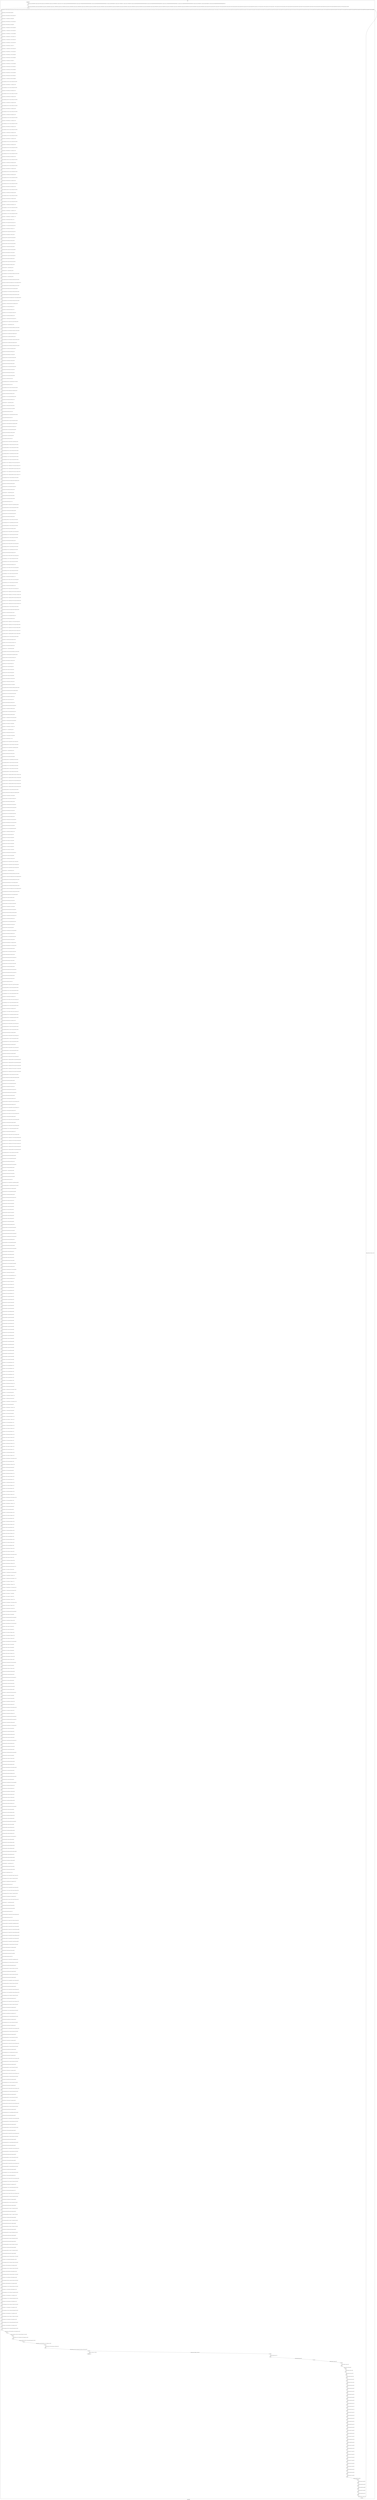 digraph G {
label="Btor2XCFA";
subgraph cluster_0 {
label="main";
main_init[];
l1[];
l3[];
l4[];
l5[];
l6[];
l7[];
l8[];
l9[];
l10[];
l11[];
l12[];
l13[];
l14[];
l15[];
l16[];
l17[];
l18[];
l19[];
l20[];
l21[];
l22[];
l23[];
l24[];
l25[];
l26[];
l27[];
l28[];
l29[];
l30[];
l31[];
l32[];
l33[];
l34[];
l35[];
l36[];
l37[];
l38[];
l39[];
l40[];
l41[];
l42[];
l43[];
l44[];
l45[];
l46[];
l47[];
l48[];
l49[];
l50[];
l51[];
l52[];
l53[];
l54[];
l55[];
l56[];
l57[];
l58[];
l59[];
l60[];
l61[];
l62[];
l63[];
l64[];
l65[];
l66[];
l67[];
l68[];
l69[];
l70[];
l71[];
l72[];
l73[];
l74[];
l75[];
l76[];
l77[];
l78[];
l79[];
l80[];
l81[];
l82[];
l83[];
l84[];
l85[];
l86[];
l87[];
l88[];
l89[];
l90[];
l91[];
l92[];
l93[];
l94[];
l95[];
l96[];
l97[];
l98[];
l99[];
l100[];
l101[];
l102[];
l103[];
l104[];
l105[];
l106[];
l107[];
l108[];
l109[];
l110[];
l111[];
l112[];
l113[];
l114[];
l115[];
l116[];
l117[];
l118[];
l119[];
l120[];
l121[];
l122[];
l123[];
l124[];
l125[];
l126[];
l127[];
l128[];
l129[];
l130[];
l131[];
l132[];
l133[];
l134[];
l135[];
l136[];
l137[];
l138[];
l139[];
l140[];
l141[];
l142[];
l143[];
l144[];
l145[];
l146[];
l147[];
l148[];
l149[];
l150[];
l151[];
l152[];
l153[];
l154[];
l155[];
l156[];
l157[];
l158[];
l159[];
l160[];
l161[];
l162[];
l163[];
l164[];
l165[];
l166[];
l167[];
l168[];
l169[];
l170[];
l171[];
l172[];
l173[];
l174[];
l175[];
l176[];
l177[];
l178[];
l179[];
l180[];
l181[];
l182[];
l183[];
l184[];
l185[];
l186[];
l187[];
l188[];
l189[];
l190[];
l191[];
l192[];
l193[];
l194[];
l195[];
l196[];
l197[];
l198[];
l199[];
l200[];
l201[];
l202[];
l203[];
l204[];
l205[];
l206[];
l207[];
l208[];
l209[];
l210[];
l211[];
l212[];
l213[];
l214[];
l215[];
l216[];
l217[];
l218[];
l219[];
l220[];
l221[];
l222[];
l223[];
l224[];
l225[];
l226[];
l227[];
l228[];
l229[];
l230[];
l231[];
l232[];
l233[];
l234[];
l235[];
l236[];
l237[];
l238[];
l239[];
l240[];
l241[];
l242[];
l243[];
l244[];
l245[];
l246[];
l247[];
l248[];
l249[];
l250[];
l251[];
l252[];
l253[];
l254[];
l255[];
l256[];
l257[];
l258[];
l259[];
l260[];
l261[];
l262[];
l263[];
l264[];
l265[];
l266[];
l267[];
l268[];
l269[];
l270[];
l271[];
l272[];
l273[];
l274[];
l275[];
l276[];
l277[];
l278[];
l279[];
l280[];
l281[];
l282[];
l283[];
l284[];
l285[];
l286[];
l287[];
l288[];
l289[];
l290[];
l291[];
l292[];
l293[];
l294[];
l295[];
l296[];
l297[];
l298[];
l299[];
l300[];
l301[];
l302[];
l303[];
l304[];
l305[];
l306[];
l307[];
l308[];
l309[];
l310[];
l311[];
l312[];
l313[];
l314[];
l315[];
l316[];
l317[];
l318[];
l319[];
l320[];
l321[];
l322[];
l323[];
l324[];
l325[];
l326[];
l327[];
l328[];
l329[];
l330[];
l331[];
l332[];
l333[];
l334[];
l335[];
l336[];
l337[];
l338[];
l339[];
l340[];
l341[];
l342[];
l343[];
l344[];
l345[];
l346[];
l347[];
l348[];
l349[];
l350[];
l351[];
l352[];
l353[];
l354[];
l355[];
l356[];
l357[];
l358[];
l359[];
l360[];
l361[];
l362[];
l363[];
l364[];
l365[];
l366[];
l367[];
l368[];
l369[];
l370[];
l371[];
l372[];
l373[];
l374[];
l375[];
l376[];
l377[];
l378[];
l379[];
l380[];
l381[];
l382[];
l383[];
l384[];
l385[];
l386[];
l387[];
l388[];
l389[];
l390[];
l391[];
l392[];
l393[];
l394[];
l395[];
l396[];
l397[];
l398[];
l399[];
l400[];
l401[];
l402[];
l403[];
l404[];
l405[];
l406[];
l407[];
l408[];
l409[];
l410[];
l411[];
l412[];
l413[];
l414[];
l415[];
l416[];
l417[];
l418[];
l419[];
l420[];
l421[];
l422[];
l423[];
l424[];
l425[];
l426[];
l427[];
l428[];
l429[];
l430[];
l431[];
l432[];
l433[];
l434[];
l435[];
l436[];
l437[];
l438[];
l439[];
l440[];
l441[];
l442[];
l443[];
l444[];
l445[];
l446[];
l447[];
l448[];
l449[];
l450[];
l451[];
l452[];
l453[];
l454[];
l455[];
l456[];
l457[];
l458[];
l459[];
l460[];
l461[];
l462[];
l463[];
l464[];
l465[];
l466[];
l467[];
l468[];
l469[];
l470[];
l471[];
l472[];
l473[];
l474[];
l475[];
l476[];
l477[];
l478[];
l479[];
l480[];
l481[];
l482[];
l483[];
l484[];
l485[];
l486[];
l487[];
l488[];
l489[];
l490[];
l491[];
l492[];
l493[];
l494[];
l495[];
l496[];
l497[];
l498[];
l499[];
l500[];
l501[];
l502[];
l503[];
l504[];
l505[];
l506[];
l507[];
l508[];
l509[];
l510[];
l511[];
l512[];
l513[];
l514[];
l515[];
l516[];
l517[];
l518[];
l519[];
l520[];
l521[];
l522[];
l523[];
l524[];
l525[];
l526[];
l527[];
l528[];
l529[];
l530[];
l531[];
l532[];
l533[];
l534[];
l535[];
l536[];
l537[];
l538[];
l539[];
l540[];
l541[];
l542[];
l543[];
l544[];
l545[];
l546[];
l547[];
l548[];
l549[];
l550[];
l551[];
l552[];
l553[];
l554[];
l555[];
l556[];
l557[];
l558[];
l559[];
l560[];
l561[];
l562[];
l563[];
l564[];
l565[];
l566[];
l567[];
l568[];
l569[];
l570[];
l571[];
l572[];
l573[];
l574[];
l575[];
l576[];
l577[];
l578[];
l579[];
l580[];
l581[];
l582[];
l583[];
l584[];
l585[];
l586[];
l587[];
l588[];
l589[];
l590[];
l591[];
l592[];
l593[];
l594[];
l595[];
l596[];
l597[];
l598[];
l599[];
l600[];
l601[];
l602[];
l603[];
l604[];
l605[];
l606[];
l607[];
l608[];
l609[];
l610[];
l611[];
l612[];
l613[];
l614[];
l615[];
l616[];
l617[];
l618[];
l619[];
l620[];
l621[];
l622[];
l623[];
l624[];
l625[];
l626[];
l627[];
l628[];
l629[];
l630[];
l631[];
l632[];
l633[];
l634[];
l635[];
l636[];
l637[];
l638[];
l639[];
l640[];
l641[];
l642[];
l643[];
l644[];
l645[];
l646[];
l647[];
l648[];
l649[];
l650[];
l651[];
l652[];
l653[];
l654[];
l655[];
l656[];
l657[];
l658[];
l659[];
l660[];
l661[];
l662[];
l663[];
l664[];
l665[];
l666[];
l667[];
l668[];
l669[];
l670[];
l671[];
l672[];
l673[];
l674[];
l675[];
l676[];
l677[];
l678[];
l679[];
l680[];
l681[];
l682[];
l683[];
l684[];
l685[];
l686[];
l687[];
l688[];
l689[];
l690[];
l691[];
l692[];
l693[];
l694[];
l695[];
l696[];
l697[];
l698[];
l699[];
l700[];
l701[];
l702[];
l703[];
l704[];
l705[];
l706[];
l707[];
l708[];
l709[];
l710[];
l711[];
l712[];
l713[];
l714[];
l715[];
l716[];
l717[];
l718[];
l719[];
l720[];
l721[];
l722[];
l723[];
l724[];
l725[];
l726[];
l727[];
l728[];
l729[];
l730[];
l731[];
l732[];
l733[];
l734[];
l735[];
l736[];
l737[];
l738[];
l739[];
l740[];
l741[];
l742[];
l743[];
l744[];
l745[];
l746[];
l747[];
l748[];
l749[];
l750[];
l751[];
l752[];
l753[];
l754[];
l755[];
l756[];
l757[];
l758[];
l759[];
l760[];
l761[];
l762[];
l763[];
l764[];
l765[];
l766[];
l767[];
l768[];
l769[];
l770[];
l771[];
l772[];
l773[];
l774[];
l775[];
l776[];
l777[];
l778[];
l779[];
l780[];
l781[];
l782[];
l783[];
l784[];
main_error[];
l785[];
l786[];
l787[];
l788[];
l789[];
l790[];
l791[];
l792[];
l793[];
l794[];
l795[];
l796[];
l797[];
l798[];
l799[];
l800[];
l801[];
l802[];
l803[];
l804[];
l805[];
l806[];
l807[];
l808[];
l809[];
l810[];
l811[];
l812[];
l813[];
l814[];
l815[];
l816[];
l817[];
l818[];
l819[];
l820[];
l821[];
l822[];
l823[];
l824[];
l825[];
l826[];
l827[];
l828[];
l829[];
l830[];
l831[];
l832[];
l833[];
main_init -> l1 [label="[(assign const_5 #b00000000),(assign const_52 #b0),(assign const_128 #b00000000),(assign const_135 #b00000001),(assign const_272 #b1),(assign const_298 #b000000000000000000000000),(assign const_337 #b00000000000000000000000000000001),(assign const_339 #b00000000000000000000000000000110),(assign const_368 #b00000010),(assign const_370 #b00000011),(assign const_372 #b00000100),(assign const_396 #b00000000000000000000000000000000),(assign const_405 #b00000000000000000000000000000010),(assign const_410 #b00000000000000000000000000000011),(assign const_415 #b00000000000000000000000000000100),(assign const_420 #b00000101),(assign const_632 #b00000110),(assign const_976 #b00000000000000000000000000000101)] "];
l3 -> l4 [label="[(havoc input_178),(havoc input_180),(havoc input_182),(havoc input_184),(havoc input_186),(havoc input_188),(havoc input_190),(havoc input_192),(havoc input_194),(havoc input_196),(havoc input_198),(havoc input_200),(havoc input_202),(havoc input_204),(havoc input_206),(havoc input_208),(havoc input_210),(havoc input_212),(havoc input_214),(havoc input_216),(havoc input_218),(havoc input_220),(havoc input_222),(havoc input_224),(havoc input_226),(havoc input_228),(havoc input_230),(havoc input_232),(havoc input_234),(havoc input_236),(havoc input_238),(havoc input_240),(havoc input_242),(havoc input_244),(havoc input_246),(havoc input_248),(havoc input_250),(havoc input_252),(havoc input_254),(havoc input_256),(havoc input_258),(havoc input_260),(havoc input_262),(havoc input_264),(havoc input_266),(havoc input_268),(havoc input_270),(havoc input_274),(havoc input_276),(havoc input_279),(havoc input_282),(havoc input_285),(havoc input_288),(havoc input_291),(havoc input_294),(havoc input_297),(havoc input_316),(havoc input_332),(havoc input_336),(havoc input_349),(havoc input_361),(havoc input_384),(havoc input_394),(havoc input_434),(havoc input_444),(havoc input_450),(havoc input_463),(havoc input_470),(havoc input_500),(havoc input_506),(havoc input_512),(havoc input_538),(havoc input_545),(havoc input_551),(havoc input_557),(havoc input_562),(havoc input_603),(havoc input_629),(havoc input_642),(havoc input_655),(havoc input_661),(havoc input_669)] "];
l4 -> l5 [label="[(assign binary_105 (bvand state_53 state_55))] "];
l5 -> l6 [label="[(assign binary_106 (bvand binary_105 (bvnot state_57)))] "];
l6 -> l7 [label="[(assign binary_107 (bvand binary_106 state_59))] "];
l7 -> l8 [label="[(assign binary_108 (bvand binary_107 (bvnot state_61)))] "];
l8 -> l9 [label="[(assign binary_109 (bvand binary_108 state_63))] "];
l9 -> l10 [label="[(assign binary_110 (bvand binary_109 (bvnot state_65)))] "];
l10 -> l11 [label="[(assign binary_111 (bvand binary_110 (bvnot state_67)))] "];
l11 -> l12 [label="[(assign binary_112 (bvand binary_111 (bvnot state_69)))] "];
l12 -> l13 [label="[(assign binary_113 (bvand binary_112 (bvnot state_71)))] "];
l13 -> l14 [label="[(assign binary_114 (bvand binary_113 (bvnot state_73)))] "];
l14 -> l15 [label="[(assign binary_115 (bvand binary_114 (bvnot state_75)))] "];
l15 -> l16 [label="[(assign binary_116 (bvand binary_115 state_77))] "];
l16 -> l17 [label="[(assign binary_117 (bvand binary_116 (bvnot state_79)))] "];
l17 -> l18 [label="[(assign binary_118 (bvand binary_117 (bvnot state_81)))] "];
l18 -> l19 [label="[(assign binary_119 (bvand binary_118 (bvnot state_83)))] "];
l19 -> l20 [label="[(assign binary_120 (bvand binary_119 (bvnot state_85)))] "];
l20 -> l21 [label="[(assign binary_121 (bvand binary_120 state_87))] "];
l21 -> l22 [label="[(assign binary_122 (bvand binary_121 (bvnot state_89)))] "];
l22 -> l23 [label="[(assign binary_123 (bvand binary_122 (bvnot state_91)))] "];
l23 -> l24 [label="[(assign binary_124 (bvand binary_123 (bvnot state_93)))] "];
l24 -> l25 [label="[(assign binary_125 (bvand binary_124 (bvnot state_95)))] "];
l25 -> l26 [label="[(assign binary_126 (bvand binary_125 (bvnot state_97)))] "];
l26 -> l27 [label="[(assign binary_127 (bvand binary_126 (bvnot state_99)))] "];
l27 -> l28 [label="[(assign comparison_129 (ite (= const_128 state_6) #b1 #b0))] "];
l28 -> l29 [label="[(assign binary_130 (bvand binary_127 comparison_129))] "];
l29 -> l30 [label="[(assign comparison_131 (ite (= const_128 state_8) #b1 #b0))] "];
l30 -> l31 [label="[(assign binary_132 (bvand binary_130 comparison_131))] "];
l31 -> l32 [label="[(assign comparison_133 (ite (= const_128 state_10) #b1 #b0))] "];
l32 -> l33 [label="[(assign binary_134 (bvand binary_132 comparison_133))] "];
l33 -> l34 [label="[(assign comparison_136 (ite (= const_135 state_12) #b1 #b0))] "];
l34 -> l35 [label="[(assign binary_137 (bvand binary_134 comparison_136))] "];
l35 -> l36 [label="[(assign comparison_138 (ite (= const_128 state_14) #b1 #b0))] "];
l36 -> l37 [label="[(assign binary_139 (bvand binary_137 comparison_138))] "];
l37 -> l38 [label="[(assign comparison_140 (ite (= const_128 state_16) #b1 #b0))] "];
l38 -> l39 [label="[(assign binary_141 (bvand binary_139 comparison_140))] "];
l39 -> l40 [label="[(assign comparison_142 (ite (= const_128 state_18) #b1 #b0))] "];
l40 -> l41 [label="[(assign binary_143 (bvand binary_141 comparison_142))] "];
l41 -> l42 [label="[(assign comparison_144 (ite (= const_128 state_20) #b1 #b0))] "];
l42 -> l43 [label="[(assign binary_145 (bvand binary_143 comparison_144))] "];
l43 -> l44 [label="[(assign comparison_146 (ite (= const_128 state_22) #b1 #b0))] "];
l44 -> l45 [label="[(assign binary_147 (bvand binary_145 comparison_146))] "];
l45 -> l46 [label="[(assign comparison_148 (ite (= const_128 state_24) #b1 #b0))] "];
l46 -> l47 [label="[(assign binary_149 (bvand binary_147 comparison_148))] "];
l47 -> l48 [label="[(assign comparison_150 (ite (= const_128 state_26) #b1 #b0))] "];
l48 -> l49 [label="[(assign binary_151 (bvand binary_149 comparison_150))] "];
l49 -> l50 [label="[(assign comparison_152 (ite (= const_128 state_28) #b1 #b0))] "];
l50 -> l51 [label="[(assign binary_153 (bvand binary_151 comparison_152))] "];
l51 -> l52 [label="[(assign comparison_154 (ite (= const_128 state_30) #b1 #b0))] "];
l52 -> l53 [label="[(assign binary_155 (bvand binary_153 comparison_154))] "];
l53 -> l54 [label="[(assign comparison_156 (ite (= const_128 state_32) #b1 #b0))] "];
l54 -> l55 [label="[(assign binary_157 (bvand binary_155 comparison_156))] "];
l55 -> l56 [label="[(assign comparison_158 (ite (= const_128 state_34) #b1 #b0))] "];
l56 -> l57 [label="[(assign binary_159 (bvand binary_157 comparison_158))] "];
l57 -> l58 [label="[(assign comparison_160 (ite (= const_128 state_36) #b1 #b0))] "];
l58 -> l59 [label="[(assign binary_161 (bvand binary_159 comparison_160))] "];
l59 -> l60 [label="[(assign comparison_162 (ite (= const_128 state_38) #b1 #b0))] "];
l60 -> l61 [label="[(assign binary_163 (bvand binary_161 comparison_162))] "];
l61 -> l62 [label="[(assign comparison_164 (ite (= const_128 state_40) #b1 #b0))] "];
l62 -> l63 [label="[(assign binary_165 (bvand binary_163 comparison_164))] "];
l63 -> l64 [label="[(assign comparison_166 (ite (= const_128 state_42) #b1 #b0))] "];
l64 -> l65 [label="[(assign binary_167 (bvand binary_165 comparison_166))] "];
l65 -> l66 [label="[(assign comparison_168 (ite (= const_128 state_44) #b1 #b0))] "];
l66 -> l67 [label="[(assign binary_169 (bvand binary_167 comparison_168))] "];
l67 -> l68 [label="[(assign comparison_170 (ite (= const_128 state_46) #b1 #b0))] "];
l68 -> l69 [label="[(assign binary_171 (bvand binary_169 comparison_170))] "];
l69 -> l70 [label="[(assign comparison_172 (ite (= const_128 state_48) #b1 #b0))] "];
l70 -> l71 [label="[(assign binary_173 (bvand binary_171 comparison_172))] "];
l71 -> l72 [label="[(assign comparison_174 (ite (= const_128 state_50) #b1 #b0))] "];
l72 -> l73 [label="[(assign binary_175 (bvand binary_173 comparison_174))] "];
l73 -> l74 [label="[(assign binary_176 (bvand state_103 binary_175))] "];
l74 -> l75 [label="[(assign binary_275 (bvor input_226 (bvnot input_274)))] "];
l75 -> l76 [label="[(assign binary_277 (bvor input_232 (bvnot input_276)))] "];
l76 -> l77 [label="[(assign binary_278 (bvand binary_275 binary_277))] "];
l77 -> l78 [label="[(assign binary_280 (bvor input_236 (bvnot input_279)))] "];
l78 -> l79 [label="[(assign binary_281 (bvand binary_278 binary_280))] "];
l79 -> l80 [label="[(assign binary_283 (bvor input_238 (bvnot input_282)))] "];
l80 -> l81 [label="[(assign binary_284 (bvand binary_281 binary_283))] "];
l81 -> l82 [label="[(assign binary_286 (bvor input_240 (bvnot input_285)))] "];
l82 -> l83 [label="[(assign binary_287 (bvand binary_284 binary_286))] "];
l83 -> l84 [label="[(assign binary_289 (bvor input_242 (bvnot input_288)))] "];
l84 -> l85 [label="[(assign binary_290 (bvand binary_287 binary_289))] "];
l85 -> l86 [label="[(assign binary_292 (bvor input_244 (bvnot input_291)))] "];
l86 -> l87 [label="[(assign binary_293 (bvand binary_290 binary_292))] "];
l87 -> l88 [label="[(assign binary_295 (bvor input_246 (bvnot input_294)))] "];
l88 -> l89 [label="[(assign binary_296 (bvand binary_293 binary_295))] "];
l89 -> l90 [label="[(assign binary_299 (++ const_298 input_184))] "];
l90 -> l91 [label="[(assign binary_300 (++ const_298 input_186))] "];
l91 -> l92 [label="[(assign comparison_301 (ite (bvule binary_299 binary_300) #b1 #b0))] "];
l92 -> l93 [label="[(assign binary_302 (++ const_298 input_188))] "];
l93 -> l94 [label="[(assign comparison_303 (ite (bvule binary_302 binary_300) #b1 #b0))] "];
l94 -> l95 [label="[(assign binary_304 (bvand (bvnot comparison_301) (bvnot comparison_303)))] "];
l95 -> l96 [label="[(assign comparison_305 (ite (bvule binary_299 binary_302) #b1 #b0))] "];
l96 -> l97 [label="[(assign binary_306 (bvand binary_304 (bvnot comparison_305)))] "];
l97 -> l98 [label="[(assign comparison_307 (ite (bvule binary_300 binary_299) #b1 #b0))] "];
l98 -> l99 [label="[(assign comparison_308 (ite (bvule binary_302 binary_299) #b1 #b0))] "];
l99 -> l100 [label="[(assign binary_309 (bvand (bvnot comparison_307) (bvnot comparison_308)))] "];
l100 -> l101 [label="[(assign comparison_310 (ite (bvule binary_300 binary_302) #b1 #b0))] "];
l101 -> l102 [label="[(assign binary_311 (bvand binary_309 (bvnot comparison_310)))] "];
l102 -> l103 [label="[(assign binary_312 (bvor binary_306 binary_311))] "];
l103 -> l104 [label="[(assign binary_313 (bvand input_252 binary_312))] "];
l104 -> l105 [label="[(assign binary_314 (bvor (bvnot input_297) binary_313))] "];
l105 -> l106 [label="[(assign binary_315 (bvand binary_296 binary_314))] "];
l106 -> l107 [label="[(assign binary_317 (bvand input_252 (bvnot input_297)))] "];
l107 -> l108 [label="[(assign ternary_318 (ite (= input_297 #b1) input_188 input_186))] "];
l108 -> l109 [label="[(assign binary_319 (++ const_298 ternary_318))] "];
l109 -> l110 [label="[(assign comparison_320 (ite (bvule binary_299 binary_319) #b1 #b0))] "];
l110 -> l111 [label="[(assign comparison_321 (ite (bvule binary_302 binary_319) #b1 #b0))] "];
l111 -> l112 [label="[(assign binary_322 (bvor comparison_320 comparison_321))] "];
l112 -> l113 [label="[(assign binary_323 (bvor comparison_305 binary_322))] "];
l113 -> l114 [label="[(assign comparison_324 (ite (bvule binary_319 binary_299) #b1 #b0))] "];
l114 -> l115 [label="[(assign binary_325 (bvor comparison_308 comparison_324))] "];
l115 -> l116 [label="[(assign comparison_326 (ite (bvule binary_319 binary_302) #b1 #b0))] "];
l116 -> l117 [label="[(assign binary_327 (bvor binary_325 comparison_326))] "];
l117 -> l118 [label="[(assign binary_328 (bvand binary_323 binary_327))] "];
l118 -> l119 [label="[(assign binary_329 (bvand binary_317 binary_328))] "];
l119 -> l120 [label="[(assign binary_330 (bvor (bvnot input_316) binary_329))] "];
l120 -> l121 [label="[(assign binary_331 (bvand binary_315 binary_330))] "];
l121 -> l122 [label="[(assign binary_333 (bvand input_254 binary_328))] "];
l122 -> l123 [label="[(assign binary_334 (bvor (bvnot input_332) binary_333))] "];
l123 -> l124 [label="[(assign binary_335 (bvand binary_331 binary_334))] "];
l124 -> l125 [label="[(assign binary_338 (bvadd const_337 binary_319))] "];
l125 -> l126 [label="[(assign binary_340 (bvsrem binary_338 const_339))] "];
l126 -> l127 [label="[(assign slice_341 (extract binary_340 8 32))] "];
l127 -> l128 [label="[(assign comparison_342 (ite (= const_298 slice_341) #b1 #b0))] "];
l128 -> l129 [label="[(assign slice_343 (extract binary_340 0 8))] "];
l129 -> l130 [label="[(assign comparison_344 (ite (= input_184 slice_343) #b1 #b0))] "];
l130 -> l131 [label="[(assign binary_345 (bvand comparison_342 comparison_344))] "];
l131 -> l132 [label="[(assign binary_346 (bvand input_256 binary_345))] "];
l132 -> l133 [label="[(assign binary_347 (bvor (bvnot input_336) binary_346))] "];
l133 -> l134 [label="[(assign binary_348 (bvand binary_335 binary_347))] "];
l134 -> l135 [label="[(assign binary_350 (++ const_298 input_196))] "];
l135 -> l136 [label="[(assign binary_351 (bvadd const_337 binary_350))] "];
l136 -> l137 [label="[(assign binary_352 (bvsrem binary_351 const_339))] "];
l137 -> l138 [label="[(assign slice_353 (extract binary_352 8 32))] "];
l138 -> l139 [label="[(assign comparison_354 (ite (= const_298 slice_353) #b1 #b0))] "];
l139 -> l140 [label="[(assign slice_355 (extract binary_352 0 8))] "];
l140 -> l141 [label="[(assign comparison_356 (ite (= input_192 slice_355) #b1 #b0))] "];
l141 -> l142 [label="[(assign binary_357 (bvand comparison_354 comparison_356))] "];
l142 -> l143 [label="[(assign binary_358 (bvand input_260 (bvnot binary_357)))] "];
l143 -> l144 [label="[(assign binary_359 (bvor (bvnot input_349) binary_358))] "];
l144 -> l145 [label="[(assign binary_360 (bvand binary_348 binary_359))] "];
l145 -> l146 [label="[(assign binary_362 (bvor input_264 input_349))] "];
l146 -> l147 [label="[(assign slice_363 (extract binary_352 0 8))] "];
l147 -> l148 [label="[(assign ternary_364 (ite (= input_349 #b1) slice_363 input_190))] "];
l148 -> l149 [label="[(assign comparison_365 (ite (= ternary_364 input_192) #b1 #b0))] "];
l149 -> l150 [label="[(assign comparison_366 (ite (= const_128 ternary_364) #b1 #b0))] "];
l150 -> l151 [label="[(assign comparison_367 (ite (= const_135 ternary_364) #b1 #b0))] "];
l151 -> l152 [label="[(assign comparison_369 (ite (= const_368 ternary_364) #b1 #b0))] "];
l152 -> l153 [label="[(assign comparison_371 (ite (= const_370 ternary_364) #b1 #b0))] "];
l153 -> l154 [label="[(assign comparison_373 (ite (= const_372 ternary_364) #b1 #b0))] "];
l154 -> l155 [label="[(assign ternary_374 (ite (= comparison_373 #b1) input_220 input_222))] "];
l155 -> l156 [label="[(assign ternary_375 (ite (= comparison_371 #b1) input_218 ternary_374))] "];
l156 -> l157 [label="[(assign ternary_376 (ite (= comparison_369 #b1) input_216 ternary_375))] "];
l157 -> l158 [label="[(assign ternary_377 (ite (= comparison_367 #b1) input_214 ternary_376))] "];
l158 -> l159 [label="[(assign ternary_378 (ite (= comparison_366 #b1) input_212 ternary_377))] "];
l159 -> l160 [label="[(assign comparison_379 (ite (= const_135 ternary_378) #b1 #b0))] "];
l160 -> l161 [label="[(assign binary_380 (bvand (bvnot comparison_365) comparison_379))] "];
l161 -> l162 [label="[(assign binary_381 (bvand binary_362 binary_380))] "];
l162 -> l163 [label="[(assign binary_382 (bvor (bvnot input_361) binary_381))] "];
l163 -> l164 [label="[(assign binary_383 (bvand binary_360 binary_382))] "];
l164 -> l165 [label="[(assign binary_385 (++ const_298 ternary_364))] "];
l165 -> l166 [label="[(assign binary_386 (bvadd const_337 binary_385))] "];
l166 -> l167 [label="[(assign binary_387 (bvsrem binary_386 const_339))] "];
l167 -> l168 [label="[(assign slice_388 (extract binary_387 0 8))] "];
l168 -> l169 [label="[(assign ternary_389 (ite (= input_361 #b1) slice_388 ternary_364))] "];
l169 -> l170 [label="[(assign comparison_390 (ite (= input_192 ternary_389) #b1 #b0))] "];
l170 -> l171 [label="[(assign binary_391 (bvand binary_362 comparison_390))] "];
l171 -> l172 [label="[(assign binary_392 (bvor (bvnot input_384) binary_391))] "];
l172 -> l173 [label="[(assign binary_393 (bvand binary_383 binary_392))] "];
l173 -> l174 [label="[(assign comparison_395 (ite (= const_135 input_194) #b1 #b0))] "];
l174 -> l175 [label="[(assign comparison_397 (ite (= const_396 binary_352) #b1 #b0))] "];
l175 -> l176 [label="[(assign comparison_398 (ite (= const_128 input_192) #b1 #b0))] "];
l176 -> l177 [label="[(assign binary_399 (bvand input_349 comparison_398))] "];
l177 -> l178 [label="[(assign ternary_400 (ite (= binary_399 #b1) const_135 input_200))] "];
l178 -> l179 [label="[(assign comparison_401 (ite (= const_337 binary_352) #b1 #b0))] "];
l179 -> l180 [label="[(assign comparison_402 (ite (= const_135 input_192) #b1 #b0))] "];
l180 -> l181 [label="[(assign binary_403 (bvand input_349 comparison_402))] "];
l181 -> l182 [label="[(assign ternary_404 (ite (= binary_403 #b1) const_135 input_202))] "];
l182 -> l183 [label="[(assign comparison_406 (ite (= const_405 binary_352) #b1 #b0))] "];
l183 -> l184 [label="[(assign comparison_407 (ite (= const_368 input_192) #b1 #b0))] "];
l184 -> l185 [label="[(assign binary_408 (bvand input_349 comparison_407))] "];
l185 -> l186 [label="[(assign ternary_409 (ite (= binary_408 #b1) const_135 input_204))] "];
l186 -> l187 [label="[(assign comparison_411 (ite (= const_410 binary_352) #b1 #b0))] "];
l187 -> l188 [label="[(assign comparison_412 (ite (= const_370 input_192) #b1 #b0))] "];
l188 -> l189 [label="[(assign binary_413 (bvand input_349 comparison_412))] "];
l189 -> l190 [label="[(assign ternary_414 (ite (= binary_413 #b1) const_135 input_206))] "];
l190 -> l191 [label="[(assign comparison_416 (ite (= const_415 binary_352) #b1 #b0))] "];
l191 -> l192 [label="[(assign comparison_417 (ite (= const_372 input_192) #b1 #b0))] "];
l192 -> l193 [label="[(assign binary_418 (bvand input_349 comparison_417))] "];
l193 -> l194 [label="[(assign ternary_419 (ite (= binary_418 #b1) const_135 input_208))] "];
l194 -> l195 [label="[(assign comparison_421 (ite (= const_420 input_192) #b1 #b0))] "];
l195 -> l196 [label="[(assign binary_422 (bvand input_349 comparison_421))] "];
l196 -> l197 [label="[(assign ternary_423 (ite (= binary_422 #b1) const_135 input_210))] "];
l197 -> l198 [label="[(assign ternary_424 (ite (= comparison_416 #b1) ternary_419 ternary_423))] "];
l198 -> l199 [label="[(assign ternary_425 (ite (= comparison_411 #b1) ternary_414 ternary_424))] "];
l199 -> l200 [label="[(assign ternary_426 (ite (= comparison_406 #b1) ternary_409 ternary_425))] "];
l200 -> l201 [label="[(assign ternary_427 (ite (= comparison_401 #b1) ternary_404 ternary_426))] "];
l201 -> l202 [label="[(assign ternary_428 (ite (= comparison_397 #b1) ternary_400 ternary_427))] "];
l202 -> l203 [label="[(assign comparison_429 (ite (= const_128 ternary_428) #b1 #b0))] "];
l203 -> l204 [label="[(assign binary_430 (bvand (bvnot comparison_395) comparison_429))] "];
l204 -> l205 [label="[(assign binary_431 (bvand input_262 binary_430))] "];
l205 -> l206 [label="[(assign binary_432 (bvor (bvnot input_394) binary_431))] "];
l206 -> l207 [label="[(assign binary_433 (bvand binary_393 binary_432))] "];
l207 -> l208 [label="[(assign ternary_435 (ite (= comparison_417 #b1) input_220 input_222))] "];
l208 -> l209 [label="[(assign ternary_436 (ite (= comparison_412 #b1) input_218 ternary_435))] "];
l209 -> l210 [label="[(assign ternary_437 (ite (= comparison_407 #b1) input_216 ternary_436))] "];
l210 -> l211 [label="[(assign ternary_438 (ite (= comparison_402 #b1) input_214 ternary_437))] "];
l211 -> l212 [label="[(assign ternary_439 (ite (= comparison_398 #b1) input_212 ternary_438))] "];
l212 -> l213 [label="[(assign comparison_440 (ite (= const_135 ternary_439) #b1 #b0))] "];
l213 -> l214 [label="[(assign binary_441 (bvand input_266 comparison_440))] "];
l214 -> l215 [label="[(assign binary_442 (bvor (bvnot input_434) binary_441))] "];
l215 -> l216 [label="[(assign binary_443 (bvand binary_433 binary_442))] "];
l216 -> l217 [label="[(assign binary_445 (++ const_298 ternary_389))] "];
l217 -> l218 [label="[(assign comparison_446 (ite (bvule const_339 binary_445) #b1 #b0))] "];
l218 -> l219 [label="[(assign binary_447 (bvand input_268 (bvnot comparison_446)))] "];
l219 -> l220 [label="[(assign binary_448 (bvor (bvnot input_444) binary_447))] "];
l220 -> l221 [label="[(assign binary_449 (bvand binary_443 binary_448))] "];
l221 -> l222 [label="[(assign binary_451 (bvor input_228 input_274))] "];
l222 -> l223 [label="[(assign binary_452 (bvor input_248 input_297))] "];
l223 -> l224 [label="[(assign binary_453 (bvor binary_452 input_316))] "];
l224 -> l225 [label="[(assign binary_454 (bvor binary_453 input_332))] "];
l225 -> l226 [label="[(assign binary_455 (bvor binary_454 input_336))] "];
l226 -> l227 [label="[(assign binary_456 (bvand binary_451 binary_455))] "];
l227 -> l228 [label="[(assign binary_457 (bvadd const_410 binary_319))] "];
l228 -> l229 [label="[(assign binary_458 (bvsrem binary_457 const_339))] "];
l229 -> l230 [label="[(assign comparison_459 (ite (bvule binary_458 binary_299) #b1 #b0))] "];
l230 -> l231 [label="[(assign binary_460 (bvand binary_456 (bvnot comparison_459)))] "];
l231 -> l232 [label="[(assign binary_461 (bvor (bvnot input_450) binary_460))] "];
l232 -> l233 [label="[(assign binary_462 (bvand binary_449 binary_461))] "];
l233 -> l234 [label="[(assign binary_464 (bvor input_230 input_276))] "];
l234 -> l235 [label="[(assign binary_465 (bvand binary_464 binary_357))] "];
l235 -> l236 [label="[(assign binary_466 (bvand input_260 (bvnot input_349)))] "];
l236 -> l237 [label="[(assign binary_467 (bvand binary_465 binary_466))] "];
l237 -> l238 [label="[(assign binary_468 (bvor (bvnot input_463) binary_467))] "];
l238 -> l239 [label="[(assign binary_469 (bvand binary_462 binary_468))] "];
l239 -> l240 [label="[(assign binary_471 (bvand binary_464 (bvnot input_463)))] "];
l240 -> l241 [label="[(assign binary_472 (bvand input_262 (bvnot input_394)))] "];
l241 -> l242 [label="[(assign binary_473 (bvor binary_472 input_463))] "];
l242 -> l243 [label="[(assign binary_474 (bvand binary_471 binary_473))] "];
l243 -> l244 [label="[(assign binary_475 (++ const_298 input_194))] "];
l244 -> l245 [label="[(assign binary_476 (bvadd const_337 binary_475))] "];
l245 -> l246 [label="[(assign binary_477 (bvsrem binary_476 const_339))] "];
l246 -> l247 [label="[(assign slice_478 (extract binary_477 0 8))] "];
l247 -> l248 [label="[(assign ternary_479 (ite (= input_463 #b1) slice_478 input_194))] "];
l248 -> l249 [label="[(assign comparison_480 (ite (= const_135 ternary_479) #b1 #b0))] "];
l249 -> l250 [label="[(assign ternary_481 (ite (= input_463 #b1) slice_363 input_196))] "];
l250 -> l251 [label="[(assign binary_482 (++ const_298 ternary_481))] "];
l251 -> l252 [label="[(assign binary_483 (bvadd const_337 binary_482))] "];
l252 -> l253 [label="[(assign binary_484 (bvsrem binary_483 const_339))] "];
l253 -> l254 [label="[(assign comparison_485 (ite (= const_396 binary_484) #b1 #b0))] "];
l254 -> l255 [label="[(assign comparison_486 (ite (= const_337 binary_484) #b1 #b0))] "];
l255 -> l256 [label="[(assign comparison_487 (ite (= const_405 binary_484) #b1 #b0))] "];
l256 -> l257 [label="[(assign comparison_488 (ite (= const_410 binary_484) #b1 #b0))] "];
l257 -> l258 [label="[(assign comparison_489 (ite (= const_415 binary_484) #b1 #b0))] "];
l258 -> l259 [label="[(assign ternary_490 (ite (= comparison_489 #b1) ternary_419 ternary_423))] "];
l259 -> l260 [label="[(assign ternary_491 (ite (= comparison_488 #b1) ternary_414 ternary_490))] "];
l260 -> l261 [label="[(assign ternary_492 (ite (= comparison_487 #b1) ternary_409 ternary_491))] "];
l261 -> l262 [label="[(assign ternary_493 (ite (= comparison_486 #b1) ternary_404 ternary_492))] "];
l262 -> l263 [label="[(assign ternary_494 (ite (= comparison_485 #b1) ternary_400 ternary_493))] "];
l263 -> l264 [label="[(assign comparison_495 (ite (= const_135 ternary_494) #b1 #b0))] "];
l264 -> l265 [label="[(assign binary_496 (bvand (bvnot comparison_480) comparison_495))] "];
l265 -> l266 [label="[(assign binary_497 (bvand binary_474 binary_496))] "];
l266 -> l267 [label="[(assign binary_498 (bvor (bvnot input_470) binary_497))] "];
l267 -> l268 [label="[(assign binary_499 (bvand binary_469 binary_498))] "];
l268 -> l269 [label="[(assign binary_501 (bvand input_238 (bvnot input_282)))] "];
l269 -> l270 [label="[(assign binary_502 (bvand binary_455 (bvnot input_450)))] "];
l270 -> l271 [label="[(assign binary_503 (bvand binary_501 binary_502))] "];
l271 -> l272 [label="[(assign binary_504 (bvor (bvnot input_500) binary_503))] "];
l272 -> l273 [label="[(assign binary_505 (bvand binary_499 binary_504))] "];
l273 -> l274 [label="[(assign binary_507 (bvand input_240 (bvnot input_285)))] "];
l274 -> l275 [label="[(assign binary_508 (bvand binary_502 (bvnot input_500)))] "];
l275 -> l276 [label="[(assign binary_509 (bvand binary_507 binary_508))] "];
l276 -> l277 [label="[(assign binary_510 (bvor (bvnot input_506) binary_509))] "];
l277 -> l278 [label="[(assign binary_511 (bvand binary_505 binary_510))] "];
l278 -> l279 [label="[(assign binary_513 (bvor input_234 input_279))] "];
l279 -> l280 [label="[(assign binary_514 (bvor binary_513 input_282))] "];
l280 -> l281 [label="[(assign binary_515 (bvor binary_514 input_285))] "];
l281 -> l282 [label="[(assign binary_516 (bvor binary_515 input_288))] "];
l282 -> l283 [label="[(assign binary_517 (bvor binary_516 input_291))] "];
l283 -> l284 [label="[(assign binary_518 (bvor binary_517 input_294))] "];
l284 -> l285 [label="[(assign binary_519 (bvand input_254 (bvnot input_332)))] "];
l285 -> l286 [label="[(assign binary_520 (bvor binary_519 input_506))] "];
l286 -> l287 [label="[(assign binary_521 (bvand binary_518 binary_520))] "];
l287 -> l288 [label="[(assign ternary_522 (ite (= input_450 #b1) input_178 input_188))] "];
l288 -> l289 [label="[(assign ternary_523 (ite (= input_500 #b1) input_182 ternary_522))] "];
l289 -> l290 [label="[(assign ternary_524 (ite (= input_506 #b1) input_182 ternary_523))] "];
l290 -> l291 [label="[(assign binary_525 (++ const_298 ternary_524))] "];
l291 -> l292 [label="[(assign comparison_526 (ite (bvule binary_525 binary_319) #b1 #b0))] "];
l292 -> l293 [label="[(assign binary_527 (bvand (bvnot comparison_320) (bvnot comparison_526)))] "];
l293 -> l294 [label="[(assign comparison_528 (ite (bvule binary_299 binary_525) #b1 #b0))] "];
l294 -> l295 [label="[(assign binary_529 (bvand binary_527 (bvnot comparison_528)))] "];
l295 -> l296 [label="[(assign comparison_530 (ite (bvule binary_525 binary_299) #b1 #b0))] "];
l296 -> l297 [label="[(assign binary_531 (bvand (bvnot comparison_324) (bvnot comparison_530)))] "];
l297 -> l298 [label="[(assign comparison_532 (ite (bvule binary_319 binary_525) #b1 #b0))] "];
l298 -> l299 [label="[(assign binary_533 (bvand binary_531 (bvnot comparison_532)))] "];
l299 -> l300 [label="[(assign binary_534 (bvor binary_529 binary_533))] "];
l300 -> l301 [label="[(assign binary_535 (bvand binary_521 binary_534))] "];
l301 -> l302 [label="[(assign binary_536 (bvor (bvnot input_512) binary_535))] "];
l302 -> l303 [label="[(assign binary_537 (bvand binary_511 binary_536))] "];
l303 -> l304 [label="[(assign binary_539 (bvand input_256 (bvnot input_336)))] "];
l304 -> l305 [label="[(assign binary_540 (bvand (bvnot binary_345) binary_539))] "];
l305 -> l306 [label="[(assign binary_541 (bvand binary_518 (bvnot input_512)))] "];
l306 -> l307 [label="[(assign binary_542 (bvand binary_540 binary_541))] "];
l307 -> l308 [label="[(assign binary_543 (bvor (bvnot input_538) binary_542))] "];
l308 -> l309 [label="[(assign binary_544 (bvand binary_537 binary_543))] "];
l309 -> l310 [label="[(assign binary_546 (bvor input_250 input_450))] "];
l310 -> l311 [label="[(assign binary_547 (bvand binary_541 (bvnot input_538)))] "];
l311 -> l312 [label="[(assign binary_548 (bvand binary_546 binary_547))] "];
l312 -> l313 [label="[(assign binary_549 (bvor (bvnot input_545) binary_548))] "];
l313 -> l314 [label="[(assign binary_550 (bvand binary_544 binary_549))] "];
l314 -> l315 [label="[(assign binary_552 (bvand binary_473 comparison_480))] "];
l315 -> l316 [label="[(assign binary_553 (bvand binary_547 (bvnot input_545)))] "];
l316 -> l317 [label="[(assign binary_554 (bvand binary_552 binary_553))] "];
l317 -> l318 [label="[(assign binary_555 (bvor (bvnot input_551) binary_554))] "];
l318 -> l319 [label="[(assign binary_556 (bvand binary_550 binary_555))] "];
l319 -> l320 [label="[(assign binary_558 (bvand binary_553 (bvnot input_551)))] "];
l320 -> l321 [label="[(assign binary_559 (bvand input_270 binary_558))] "];
l321 -> l322 [label="[(assign binary_560 (bvor (bvnot input_557) binary_559))] "];
l322 -> l323 [label="[(assign binary_561 (bvand binary_556 binary_560))] "];
l323 -> l324 [label="[(assign binary_563 (bvand binary_362 (bvnot input_384)))] "];
l324 -> l325 [label="[(assign binary_564 (bvand binary_558 (bvnot input_557)))] "];
l325 -> l326 [label="[(assign binary_565 (bvand binary_563 binary_564))] "];
l326 -> l327 [label="[(assign binary_566 (bvadd const_337 binary_445))] "];
l327 -> l328 [label="[(assign slice_567 (extract binary_566 0 8))] "];
l328 -> l329 [label="[(assign ternary_568 (ite (= input_444 #b1) slice_567 ternary_389))] "];
l329 -> l330 [label="[(assign comparison_569 (ite (= input_192 ternary_568) #b1 #b0))] "];
l330 -> l331 [label="[(assign comparison_570 (ite (= const_128 ternary_568) #b1 #b0))] "];
l331 -> l332 [label="[(assign comparison_571 (ite (= const_128 ternary_389) #b1 #b0))] "];
l332 -> l333 [label="[(assign binary_572 (bvand input_444 comparison_571))] "];
l333 -> l334 [label="[(assign ternary_573 (ite (= binary_572 #b1) const_128 input_212))] "];
l334 -> l335 [label="[(assign comparison_574 (ite (= const_135 ternary_568) #b1 #b0))] "];
l335 -> l336 [label="[(assign comparison_575 (ite (= const_135 ternary_389) #b1 #b0))] "];
l336 -> l337 [label="[(assign binary_576 (bvand input_444 comparison_575))] "];
l337 -> l338 [label="[(assign ternary_577 (ite (= binary_576 #b1) const_128 input_214))] "];
l338 -> l339 [label="[(assign comparison_578 (ite (= const_368 ternary_568) #b1 #b0))] "];
l339 -> l340 [label="[(assign comparison_579 (ite (= const_368 ternary_389) #b1 #b0))] "];
l340 -> l341 [label="[(assign binary_580 (bvand input_444 comparison_579))] "];
l341 -> l342 [label="[(assign ternary_581 (ite (= binary_580 #b1) const_128 input_216))] "];
l342 -> l343 [label="[(assign comparison_582 (ite (= const_370 ternary_568) #b1 #b0))] "];
l343 -> l344 [label="[(assign comparison_583 (ite (= const_370 ternary_389) #b1 #b0))] "];
l344 -> l345 [label="[(assign binary_584 (bvand input_444 comparison_583))] "];
l345 -> l346 [label="[(assign ternary_585 (ite (= binary_584 #b1) const_128 input_218))] "];
l346 -> l347 [label="[(assign comparison_586 (ite (= const_372 ternary_568) #b1 #b0))] "];
l347 -> l348 [label="[(assign comparison_587 (ite (= const_372 ternary_389) #b1 #b0))] "];
l348 -> l349 [label="[(assign binary_588 (bvand input_444 comparison_587))] "];
l349 -> l350 [label="[(assign ternary_589 (ite (= binary_588 #b1) const_128 input_220))] "];
l350 -> l351 [label="[(assign comparison_590 (ite (= const_420 ternary_389) #b1 #b0))] "];
l351 -> l352 [label="[(assign binary_591 (bvand input_444 comparison_590))] "];
l352 -> l353 [label="[(assign ternary_592 (ite (= binary_591 #b1) const_128 input_222))] "];
l353 -> l354 [label="[(assign ternary_593 (ite (= comparison_586 #b1) ternary_589 ternary_592))] "];
l354 -> l355 [label="[(assign ternary_594 (ite (= comparison_582 #b1) ternary_585 ternary_593))] "];
l355 -> l356 [label="[(assign ternary_595 (ite (= comparison_578 #b1) ternary_581 ternary_594))] "];
l356 -> l357 [label="[(assign ternary_596 (ite (= comparison_574 #b1) ternary_577 ternary_595))] "];
l357 -> l358 [label="[(assign ternary_597 (ite (= comparison_570 #b1) ternary_573 ternary_596))] "];
l358 -> l359 [label="[(assign comparison_598 (ite (= const_128 ternary_597) #b1 #b0))] "];
l359 -> l360 [label="[(assign binary_599 (bvand (bvnot comparison_569) comparison_598))] "];
l360 -> l361 [label="[(assign binary_600 (bvand binary_565 binary_599))] "];
l361 -> l362 [label="[(assign binary_601 (bvor (bvnot input_562) binary_600))] "];
l362 -> l363 [label="[(assign binary_602 (bvand binary_561 binary_601))] "];
l363 -> l364 [label="[(assign binary_604 (bvand input_266 (bvnot input_434)))] "];
l364 -> l365 [label="[(assign binary_605 (bvand binary_564 (bvnot input_562)))] "];
l365 -> l366 [label="[(assign binary_606 (bvand binary_604 binary_605))] "];
l366 -> l367 [label="[(assign binary_607 (bvand input_562 comparison_570))] "];
l367 -> l368 [label="[(assign ternary_608 (ite (= binary_607 #b1) const_135 ternary_573))] "];
l368 -> l369 [label="[(assign binary_609 (bvand input_562 comparison_574))] "];
l369 -> l370 [label="[(assign ternary_610 (ite (= binary_609 #b1) const_135 ternary_577))] "];
l370 -> l371 [label="[(assign binary_611 (bvand input_562 comparison_578))] "];
l371 -> l372 [label="[(assign ternary_612 (ite (= binary_611 #b1) const_135 ternary_581))] "];
l372 -> l373 [label="[(assign binary_613 (bvand input_562 comparison_582))] "];
l373 -> l374 [label="[(assign ternary_614 (ite (= binary_613 #b1) const_135 ternary_585))] "];
l374 -> l375 [label="[(assign binary_615 (bvand input_562 comparison_586))] "];
l375 -> l376 [label="[(assign ternary_616 (ite (= binary_615 #b1) const_135 ternary_589))] "];
l376 -> l377 [label="[(assign comparison_617 (ite (= const_420 ternary_568) #b1 #b0))] "];
l377 -> l378 [label="[(assign binary_618 (bvand input_562 comparison_617))] "];
l378 -> l379 [label="[(assign ternary_619 (ite (= binary_618 #b1) const_135 ternary_592))] "];
l379 -> l380 [label="[(assign ternary_620 (ite (= comparison_417 #b1) ternary_616 ternary_619))] "];
l380 -> l381 [label="[(assign ternary_621 (ite (= comparison_412 #b1) ternary_614 ternary_620))] "];
l381 -> l382 [label="[(assign ternary_622 (ite (= comparison_407 #b1) ternary_612 ternary_621))] "];
l382 -> l383 [label="[(assign ternary_623 (ite (= comparison_402 #b1) ternary_610 ternary_622))] "];
l383 -> l384 [label="[(assign ternary_624 (ite (= comparison_398 #b1) ternary_608 ternary_623))] "];
l384 -> l385 [label="[(assign comparison_625 (ite (= const_128 ternary_624) #b1 #b0))] "];
l385 -> l386 [label="[(assign binary_626 (bvand binary_606 comparison_625))] "];
l386 -> l387 [label="[(assign binary_627 (bvor (bvnot input_603) binary_626))] "];
l387 -> l388 [label="[(assign binary_628 (bvand binary_602 binary_627))] "];
l388 -> l389 [label="[(assign binary_630 (bvand binary_605 (bvnot input_603)))] "];
l389 -> l390 [label="[(assign binary_631 (bvand input_268 binary_630))] "];
l390 -> l391 [label="[(assign binary_633 (++ const_298 ternary_568))] "];
l391 -> l392 [label="[(assign binary_634 (bvadd const_337 binary_633))] "];
l392 -> l393 [label="[(assign binary_635 (bvsrem binary_634 const_339))] "];
l393 -> l394 [label="[(assign slice_636 (extract binary_635 0 8))] "];
l394 -> l395 [label="[(assign ternary_637 (ite (= input_562 #b1) slice_636 ternary_568))] "];
l395 -> l396 [label="[(assign comparison_638 (ite (= const_632 ternary_637) #b1 #b0))] "];
l396 -> l397 [label="[(assign binary_639 (bvand binary_631 comparison_638))] "];
l397 -> l398 [label="[(assign binary_640 (bvor (bvnot input_629) binary_639))] "];
l398 -> l399 [label="[(assign binary_641 (bvand binary_628 binary_640))] "];
l399 -> l400 [label="[(assign binary_643 (bvand input_236 (bvnot input_279)))] "];
l400 -> l401 [label="[(assign binary_644 (bvor binary_643 input_512))] "];
l401 -> l402 [label="[(assign binary_645 (bvor binary_644 input_538))] "];
l402 -> l403 [label="[(assign binary_646 (bvor binary_645 input_545))] "];
l403 -> l404 [label="[(assign binary_647 (bvor input_258 input_384))] "];
l404 -> l405 [label="[(assign binary_648 (bvor binary_647 input_394))] "];
l405 -> l406 [label="[(assign binary_649 (bvor binary_648 input_434))] "];
l406 -> l407 [label="[(assign binary_650 (bvor binary_649 input_557))] "];
l407 -> l408 [label="[(assign binary_651 (bvor binary_650 input_603))] "];
l408 -> l409 [label="[(assign binary_652 (bvand binary_646 binary_651))] "];
l409 -> l410 [label="[(assign binary_653 (bvor (bvnot input_642) binary_652))] "];
l410 -> l411 [label="[(assign binary_654 (bvand binary_641 binary_653))] "];
l411 -> l412 [label="[(assign binary_656 (bvand binary_646 (bvnot input_642)))] "];
l412 -> l413 [label="[(assign binary_657 (bvand binary_651 (bvnot input_642)))] "];
l413 -> l414 [label="[(assign binary_658 (bvand binary_656 binary_657))] "];
l414 -> l415 [label="[(assign binary_659 (bvor (bvnot input_655) binary_658))] "];
l415 -> l416 [label="[(assign binary_660 (bvand binary_654 binary_659))] "];
l416 -> l417 [label="[(assign binary_662 (bvand binary_508 (bvnot input_506)))] "];
l417 -> l418 [label="[(assign binary_663 (bvor binary_662 input_512))] "];
l418 -> l419 [label="[(assign binary_664 (bvor binary_663 input_538))] "];
l419 -> l420 [label="[(assign binary_665 (bvor binary_664 input_545))] "];
l420 -> l421 [label="[(assign binary_666 (bvand input_224 binary_665))] "];
l421 -> l422 [label="[(assign binary_667 (bvor (bvnot input_661) binary_666))] "];
l422 -> l423 [label="[(assign binary_668 (bvand binary_660 binary_667))] "];
l423 -> l424 [label="[(assign binary_670 (bvand binary_657 (bvnot input_655)))] "];
l424 -> l425 [label="[(assign binary_671 (bvand input_224 binary_670))] "];
l425 -> l426 [label="[(assign binary_672 (bvor (bvnot input_669) binary_671))] "];
l426 -> l427 [label="[(assign binary_673 (bvand binary_668 binary_672))] "];
l427 -> l428 [label="[(assign binary_674 (bvor input_274 input_276))] "];
l428 -> l429 [label="[(assign binary_675 (bvor input_279 binary_674))] "];
l429 -> l430 [label="[(assign binary_676 (bvor input_282 binary_675))] "];
l430 -> l431 [label="[(assign binary_677 (bvor input_285 binary_676))] "];
l431 -> l432 [label="[(assign binary_678 (bvor input_288 binary_677))] "];
l432 -> l433 [label="[(assign binary_679 (bvor input_291 binary_678))] "];
l433 -> l434 [label="[(assign binary_680 (bvor input_294 binary_679))] "];
l434 -> l435 [label="[(assign binary_681 (bvor input_297 binary_680))] "];
l435 -> l436 [label="[(assign binary_682 (bvor input_316 binary_681))] "];
l436 -> l437 [label="[(assign binary_683 (bvor input_332 binary_682))] "];
l437 -> l438 [label="[(assign binary_684 (bvor input_336 binary_683))] "];
l438 -> l439 [label="[(assign binary_685 (bvor input_349 binary_684))] "];
l439 -> l440 [label="[(assign binary_686 (bvor input_361 binary_685))] "];
l440 -> l441 [label="[(assign binary_687 (bvor input_384 binary_686))] "];
l441 -> l442 [label="[(assign binary_688 (bvor input_394 binary_687))] "];
l442 -> l443 [label="[(assign binary_689 (bvor input_434 binary_688))] "];
l443 -> l444 [label="[(assign binary_690 (bvor input_444 binary_689))] "];
l444 -> l445 [label="[(assign binary_691 (bvor input_450 binary_690))] "];
l445 -> l446 [label="[(assign binary_692 (bvor input_463 binary_691))] "];
l446 -> l447 [label="[(assign binary_693 (bvor input_470 binary_692))] "];
l447 -> l448 [label="[(assign binary_694 (bvor input_500 binary_693))] "];
l448 -> l449 [label="[(assign binary_695 (bvor input_506 binary_694))] "];
l449 -> l450 [label="[(assign binary_696 (bvor input_512 binary_695))] "];
l450 -> l451 [label="[(assign binary_697 (bvor input_538 binary_696))] "];
l451 -> l452 [label="[(assign binary_698 (bvor input_545 binary_697))] "];
l452 -> l453 [label="[(assign binary_699 (bvor input_551 binary_698))] "];
l453 -> l454 [label="[(assign binary_700 (bvor input_557 binary_699))] "];
l454 -> l455 [label="[(assign binary_701 (bvor input_562 binary_700))] "];
l455 -> l456 [label="[(assign binary_702 (bvor input_603 binary_701))] "];
l456 -> l457 [label="[(assign binary_703 (bvor input_629 binary_702))] "];
l457 -> l458 [label="[(assign binary_704 (bvor input_642 binary_703))] "];
l458 -> l459 [label="[(assign binary_705 (bvor input_655 binary_704))] "];
l459 -> l460 [label="[(assign binary_706 (bvor input_661 binary_705))] "];
l460 -> l461 [label="[(assign binary_707 (bvor input_669 binary_706))] "];
l461 -> l462 [label="[(assign binary_708 (bvand binary_673 binary_707))] "];
l462 -> l463 [label="[(assign binary_709 (bvand input_226 input_228))] "];
l463 -> l464 [label="[(assign binary_710 (bvand input_224 (bvnot binary_709)))] "];
l464 -> l465 [label="[(assign binary_711 (bvor input_226 input_228))] "];
l465 -> l466 [label="[(assign binary_712 (bvand binary_710 binary_711))] "];
l466 -> l467 [label="[(assign binary_713 (bvand input_230 input_232))] "];
l467 -> l468 [label="[(assign binary_714 (bvand binary_712 (bvnot binary_713)))] "];
l468 -> l469 [label="[(assign binary_715 (bvor input_230 input_232))] "];
l469 -> l470 [label="[(assign binary_716 (bvand binary_714 binary_715))] "];
l470 -> l471 [label="[(assign binary_717 (bvand input_234 input_236))] "];
l471 -> l472 [label="[(assign binary_718 (bvor input_234 input_236))] "];
l472 -> l473 [label="[(assign binary_719 (bvand input_238 binary_718))] "];
l473 -> l474 [label="[(assign binary_720 (bvor binary_717 binary_719))] "];
l474 -> l475 [label="[(assign binary_721 (bvor input_238 binary_718))] "];
l475 -> l476 [label="[(assign binary_722 (bvand input_240 binary_721))] "];
l476 -> l477 [label="[(assign binary_723 (bvor binary_720 binary_722))] "];
l477 -> l478 [label="[(assign binary_724 (bvor input_240 binary_721))] "];
l478 -> l479 [label="[(assign binary_725 (bvand input_242 binary_724))] "];
l479 -> l480 [label="[(assign binary_726 (bvor binary_723 binary_725))] "];
l480 -> l481 [label="[(assign binary_727 (bvor input_242 binary_724))] "];
l481 -> l482 [label="[(assign binary_728 (bvand input_244 binary_727))] "];
l482 -> l483 [label="[(assign binary_729 (bvor binary_726 binary_728))] "];
l483 -> l484 [label="[(assign binary_730 (bvor input_244 binary_727))] "];
l484 -> l485 [label="[(assign binary_731 (bvand input_246 binary_730))] "];
l485 -> l486 [label="[(assign binary_732 (bvor binary_729 binary_731))] "];
l486 -> l487 [label="[(assign binary_733 (bvand binary_716 (bvnot binary_732)))] "];
l487 -> l488 [label="[(assign binary_734 (bvor input_246 binary_730))] "];
l488 -> l489 [label="[(assign binary_735 (bvand binary_733 binary_734))] "];
l489 -> l490 [label="[(assign binary_736 (bvand input_248 input_250))] "];
l490 -> l491 [label="[(assign binary_737 (bvor input_248 input_250))] "];
l491 -> l492 [label="[(assign binary_738 (bvand input_252 binary_737))] "];
l492 -> l493 [label="[(assign binary_739 (bvor binary_736 binary_738))] "];
l493 -> l494 [label="[(assign binary_740 (bvor input_252 binary_737))] "];
l494 -> l495 [label="[(assign binary_741 (bvand input_254 binary_740))] "];
l495 -> l496 [label="[(assign binary_742 (bvor binary_739 binary_741))] "];
l496 -> l497 [label="[(assign binary_743 (bvor input_254 binary_740))] "];
l497 -> l498 [label="[(assign binary_744 (bvand input_256 binary_743))] "];
l498 -> l499 [label="[(assign binary_745 (bvor binary_742 binary_744))] "];
l499 -> l500 [label="[(assign binary_746 (bvand binary_735 (bvnot binary_745)))] "];
l500 -> l501 [label="[(assign binary_747 (bvor input_256 binary_743))] "];
l501 -> l502 [label="[(assign binary_748 (bvand binary_746 binary_747))] "];
l502 -> l503 [label="[(assign binary_749 (bvand input_258 input_260))] "];
l503 -> l504 [label="[(assign binary_750 (bvor input_258 input_260))] "];
l504 -> l505 [label="[(assign binary_751 (bvand input_262 binary_750))] "];
l505 -> l506 [label="[(assign binary_752 (bvor binary_749 binary_751))] "];
l506 -> l507 [label="[(assign binary_753 (bvor input_262 binary_750))] "];
l507 -> l508 [label="[(assign binary_754 (bvand input_264 binary_753))] "];
l508 -> l509 [label="[(assign binary_755 (bvor binary_752 binary_754))] "];
l509 -> l510 [label="[(assign binary_756 (bvor input_264 binary_753))] "];
l510 -> l511 [label="[(assign binary_757 (bvand input_266 binary_756))] "];
l511 -> l512 [label="[(assign binary_758 (bvor binary_755 binary_757))] "];
l512 -> l513 [label="[(assign binary_759 (bvor input_266 binary_756))] "];
l513 -> l514 [label="[(assign binary_760 (bvand input_268 binary_759))] "];
l514 -> l515 [label="[(assign binary_761 (bvor binary_758 binary_760))] "];
l515 -> l516 [label="[(assign binary_762 (bvor input_268 binary_759))] "];
l516 -> l517 [label="[(assign binary_763 (bvand input_270 binary_762))] "];
l517 -> l518 [label="[(assign binary_764 (bvor binary_761 binary_763))] "];
l518 -> l519 [label="[(assign binary_765 (bvand binary_748 (bvnot binary_764)))] "];
l519 -> l520 [label="[(assign binary_766 (bvor input_270 binary_762))] "];
l520 -> l521 [label="[(assign binary_767 (bvand binary_765 binary_766))] "];
l521 -> l522 [label="[(assign binary_768 (bvand binary_708 binary_767))] "];
l522 -> l523 [label="[(assign binary_769 (bvand input_226 (bvnot input_274)))] "];
l523 -> l524 [label="[(assign binary_770 (bvor binary_769 input_450))] "];
l524 -> l525 [label="[(assign binary_771 (bvand binary_451 (bvnot input_450)))] "];
l525 -> l526 [label="[(assign binary_772 (bvand binary_770 binary_771))] "];
l526 -> l527 [label="[(assign binary_773 (bvand input_224 (bvnot binary_772)))] "];
l527 -> l528 [label="[(assign binary_774 (bvor binary_770 binary_771))] "];
l528 -> l529 [label="[(assign binary_775 (bvand binary_773 binary_774))] "];
l529 -> l530 [label="[(assign binary_776 (bvand binary_471 (bvnot input_470)))] "];
l530 -> l531 [label="[(assign binary_777 (bvand input_232 (bvnot input_276)))] "];
l531 -> l532 [label="[(assign binary_778 (bvor binary_777 input_463))] "];
l532 -> l533 [label="[(assign binary_779 (bvor binary_778 input_470))] "];
l533 -> l534 [label="[(assign binary_780 (bvand binary_776 binary_779))] "];
l534 -> l535 [label="[(assign binary_781 (bvand binary_775 (bvnot binary_780)))] "];
l535 -> l536 [label="[(assign binary_782 (bvor binary_776 binary_779))] "];
l536 -> l537 [label="[(assign binary_783 (bvand binary_781 binary_782))] "];
l537 -> l538 [label="[(assign binary_784 (bvand binary_630 (bvnot input_629)))] "];
l538 -> l539 [label="[(assign binary_785 (bvor binary_784 input_655))] "];
l539 -> l540 [label="[(assign binary_786 (bvand binary_656 (bvnot input_655)))] "];
l540 -> l541 [label="[(assign binary_787 (bvand binary_785 binary_786))] "];
l541 -> l542 [label="[(assign binary_788 (bvand binary_501 (bvnot input_500)))] "];
l542 -> l543 [label="[(assign binary_789 (bvor binary_788 input_551))] "];
l543 -> l544 [label="[(assign binary_790 (bvor binary_789 input_557))] "];
l544 -> l545 [label="[(assign binary_791 (bvor binary_785 binary_786))] "];
l545 -> l546 [label="[(assign binary_792 (bvand binary_790 binary_791))] "];
l546 -> l547 [label="[(assign binary_793 (bvor binary_787 binary_792))] "];
l547 -> l548 [label="[(assign binary_794 (bvand binary_507 (bvnot input_506)))] "];
l548 -> l549 [label="[(assign binary_795 (bvor binary_794 input_562))] "];
l549 -> l550 [label="[(assign binary_796 (bvor binary_795 input_603))] "];
l550 -> l551 [label="[(assign binary_797 (bvor binary_796 input_629))] "];
l551 -> l552 [label="[(assign binary_798 (bvor binary_790 binary_791))] "];
l552 -> l553 [label="[(assign binary_799 (bvand binary_797 binary_798))] "];
l553 -> l554 [label="[(assign binary_800 (bvor binary_793 binary_799))] "];
l554 -> l555 [label="[(assign binary_801 (bvand input_242 (bvnot input_288)))] "];
l555 -> l556 [label="[(assign binary_802 (bvor binary_801 input_642))] "];
l556 -> l557 [label="[(assign binary_803 (bvor binary_797 binary_798))] "];
l557 -> l558 [label="[(assign binary_804 (bvand binary_802 binary_803))] "];
l558 -> l559 [label="[(assign binary_805 (bvor binary_800 binary_804))] "];
l559 -> l560 [label="[(assign binary_806 (bvand input_244 (bvnot input_291)))] "];
l560 -> l561 [label="[(assign binary_807 (bvor binary_806 input_500))] "];
l561 -> l562 [label="[(assign binary_808 (bvor binary_802 binary_803))] "];
l562 -> l563 [label="[(assign binary_809 (bvand binary_807 binary_808))] "];
l563 -> l564 [label="[(assign binary_810 (bvor binary_805 binary_809))] "];
l564 -> l565 [label="[(assign binary_811 (bvand input_246 (bvnot input_294)))] "];
l565 -> l566 [label="[(assign binary_812 (bvor binary_811 input_506))] "];
l566 -> l567 [label="[(assign binary_813 (bvor binary_807 binary_808))] "];
l567 -> l568 [label="[(assign binary_814 (bvand binary_812 binary_813))] "];
l568 -> l569 [label="[(assign binary_815 (bvor binary_810 binary_814))] "];
l569 -> l570 [label="[(assign binary_816 (bvand binary_783 (bvnot binary_815)))] "];
l570 -> l571 [label="[(assign binary_817 (bvor binary_812 binary_813))] "];
l571 -> l572 [label="[(assign binary_818 (bvand binary_816 binary_817))] "];
l572 -> l573 [label="[(assign binary_819 (bvand binary_546 (bvnot input_545)))] "];
l573 -> l574 [label="[(assign binary_820 (bvand binary_665 (bvnot input_661)))] "];
l574 -> l575 [label="[(assign binary_821 (bvand binary_819 binary_820))] "];
l575 -> l576 [label="[(assign binary_822 (bvand binary_317 (bvnot input_316)))] "];
l576 -> l577 [label="[(assign binary_823 (bvor binary_822 input_500))] "];
l577 -> l578 [label="[(assign binary_824 (bvor binary_819 binary_820))] "];
l578 -> l579 [label="[(assign binary_825 (bvand binary_823 binary_824))] "];
l579 -> l580 [label="[(assign binary_826 (bvor binary_821 binary_825))] "];
l580 -> l581 [label="[(assign binary_827 (bvand binary_520 (bvnot input_512)))] "];
l581 -> l582 [label="[(assign binary_828 (bvor binary_823 binary_824))] "];
l582 -> l583 [label="[(assign binary_829 (bvand binary_827 binary_828))] "];
l583 -> l584 [label="[(assign binary_830 (bvor binary_826 binary_829))] "];
l584 -> l585 [label="[(assign binary_831 (bvand binary_539 (bvnot input_538)))] "];
l585 -> l586 [label="[(assign binary_832 (bvor binary_831 input_661))] "];
l586 -> l587 [label="[(assign binary_833 (bvor binary_827 binary_828))] "];
l587 -> l588 [label="[(assign binary_834 (bvand binary_832 binary_833))] "];
l588 -> l589 [label="[(assign binary_835 (bvor binary_830 binary_834))] "];
l589 -> l590 [label="[(assign binary_836 (bvand binary_818 (bvnot binary_835)))] "];
l590 -> l591 [label="[(assign binary_837 (bvor binary_832 binary_833))] "];
l591 -> l592 [label="[(assign binary_838 (bvand binary_836 binary_837))] "];
l592 -> l593 [label="[(assign binary_839 (bvand binary_466 (bvnot input_463)))] "];
l593 -> l594 [label="[(assign binary_840 (bvor binary_839 input_642))] "];
l594 -> l595 [label="[(assign binary_841 (bvand binary_670 (bvnot input_669)))] "];
l595 -> l596 [label="[(assign binary_842 (bvand binary_840 binary_841))] "];
l596 -> l597 [label="[(assign binary_843 (bvor binary_840 binary_841))] "];
l597 -> l598 [label="[(assign binary_844 (bvand binary_473 binary_843))] "];
l598 -> l599 [label="[(assign binary_845 (bvor binary_842 binary_844))] "];
l599 -> l600 [label="[(assign binary_846 (bvor binary_473 binary_843))] "];
l600 -> l601 [label="[(assign binary_847 (bvand binary_563 binary_846))] "];
l601 -> l602 [label="[(assign binary_848 (bvor binary_845 binary_847))] "];
l602 -> l603 [label="[(assign binary_849 (bvand binary_604 (bvnot input_603)))] "];
l603 -> l604 [label="[(assign binary_850 (bvor binary_849 input_655))] "];
l604 -> l605 [label="[(assign binary_851 (bvor binary_563 binary_846))] "];
l605 -> l606 [label="[(assign binary_852 (bvand binary_850 binary_851))] "];
l606 -> l607 [label="[(assign binary_853 (bvor binary_848 binary_852))] "];
l607 -> l608 [label="[(assign binary_854 (bvand input_268 (bvnot input_629)))] "];
l608 -> l609 [label="[(assign binary_855 (bvor binary_854 input_669))] "];
l609 -> l610 [label="[(assign binary_856 (bvor binary_850 binary_851))] "];
l610 -> l611 [label="[(assign binary_857 (bvand binary_855 binary_856))] "];
l611 -> l612 [label="[(assign binary_858 (bvor binary_853 binary_857))] "];
l612 -> l613 [label="[(assign binary_859 (bvand input_270 (bvnot input_557)))] "];
l613 -> l614 [label="[(assign binary_860 (bvor binary_859 input_629))] "];
l614 -> l615 [label="[(assign binary_861 (bvor binary_855 binary_856))] "];
l615 -> l616 [label="[(assign binary_862 (bvand binary_860 binary_861))] "];
l616 -> l617 [label="[(assign binary_863 (bvor binary_858 binary_862))] "];
l617 -> l618 [label="[(assign binary_864 (bvand binary_838 (bvnot binary_863)))] "];
l618 -> l619 [label="[(assign binary_865 (bvor binary_860 binary_861))] "];
l619 -> l620 [label="[(assign binary_866 (bvand binary_864 binary_865))] "];
l620 -> l621 [label="[(assign binary_867 (bvand binary_768 binary_866))] "];
l621 -> l622 [label="[(assign binary_868 (++ const_298 input_178))] "];
l622 -> l623 [label="[(assign binary_869 (bvadd const_337 binary_868))] "];
l623 -> l624 [label="[(assign binary_870 (bvsrem binary_869 const_339))] "];
l624 -> l625 [label="[(assign slice_871 (extract binary_870 0 8))] "];
l625 -> l626 [label="[(assign ternary_872 (ite (= input_450 #b1) slice_871 input_178))] "];
l626 -> l627 [label="[(assign comparison_873 (ite (= ternary_872 state_6) #b1 #b0))] "];
l627 -> l628 [label="[(assign binary_874 (bvand binary_867 comparison_873))] "];
l628 -> l629 [label="[(assign slice_875 (extract binary_484 0 8))] "];
l629 -> l630 [label="[(assign ternary_876 (ite (= input_463 #b1) input_192 input_180))] "];
l630 -> l631 [label="[(assign ternary_877 (ite (= input_470 #b1) slice_875 ternary_876))] "];
l631 -> l632 [label="[(assign comparison_878 (ite (= ternary_877 state_8) #b1 #b0))] "];
l632 -> l633 [label="[(assign binary_879 (bvand binary_874 comparison_878))] "];
l633 -> l634 [label="[(assign ternary_880 (ite (= input_470 #b1) slice_875 ternary_481))] "];
l634 -> l635 [label="[(assign binary_881 (++ const_298 ternary_880))] "];
l635 -> l636 [label="[(assign binary_882 (bvadd const_337 binary_881))] "];
l636 -> l637 [label="[(assign binary_883 (bvsrem binary_882 const_339))] "];
l637 -> l638 [label="[(assign slice_884 (extract binary_883 0 8))] "];
l638 -> l639 [label="[(assign ternary_885 (ite (= input_551 #b1) ternary_880 input_198))] "];
l639 -> l640 [label="[(assign slice_886 (extract binary_340 0 8))] "];
l640 -> l641 [label="[(assign ternary_887 (ite (= input_512 #b1) ternary_524 input_182))] "];
l641 -> l642 [label="[(assign ternary_888 (ite (= input_538 #b1) slice_886 ternary_887))] "];
l642 -> l643 [label="[(assign ternary_889 (ite (= input_545 #b1) input_184 ternary_888))] "];
l643 -> l644 [label="[(assign ternary_890 (ite (= input_551 #b1) ternary_880 ternary_889))] "];
l644 -> l645 [label="[(assign ternary_891 (ite (= input_557 #b1) ternary_885 ternary_890))] "];
l645 -> l646 [label="[(assign ternary_892 (ite (= input_562 #b1) ternary_568 ternary_891))] "];
l646 -> l647 [label="[(assign ternary_893 (ite (= input_603 #b1) input_192 ternary_892))] "];
l647 -> l648 [label="[(assign ternary_894 (ite (= input_629 #b1) slice_884 ternary_893))] "];
l648 -> l649 [label="[(assign comparison_895 (ite (= ternary_894 state_10) #b1 #b0))] "];
l649 -> l650 [label="[(assign binary_896 (bvand binary_879 comparison_895))] "];
l650 -> l651 [label="[(assign binary_897 (bvadd const_337 binary_299))] "];
l651 -> l652 [label="[(assign binary_898 (bvsrem binary_897 const_339))] "];
l652 -> l653 [label="[(assign slice_899 (extract binary_898 0 8))] "];
l653 -> l654 [label="[(assign ternary_900 (ite (= input_545 #b1) slice_899 input_184))] "];
l654 -> l655 [label="[(assign comparison_901 (ite (= ternary_900 state_12) #b1 #b0))] "];
l655 -> l656 [label="[(assign binary_902 (bvand binary_896 comparison_901))] "];
l656 -> l657 [label="[(assign comparison_903 (ite (= ternary_318 state_14) #b1 #b0))] "];
l657 -> l658 [label="[(assign binary_904 (bvand binary_902 comparison_903))] "];
l658 -> l659 [label="[(assign comparison_905 (ite (= ternary_524 state_16) #b1 #b0))] "];
l659 -> l660 [label="[(assign binary_906 (bvand binary_904 comparison_905))] "];
l660 -> l661 [label="[(assign ternary_907 (ite (= input_669 #b1) const_128 ternary_637))] "];
l661 -> l662 [label="[(assign comparison_908 (ite (= ternary_907 state_18) #b1 #b0))] "];
l662 -> l663 [label="[(assign binary_909 (bvand binary_906 comparison_908))] "];
l663 -> l664 [label="[(assign ternary_910 (ite (= input_642 #b1) ternary_894 input_192))] "];
l664 -> l665 [label="[(assign ternary_911 (ite (= input_655 #b1) ternary_894 ternary_910))] "];
l665 -> l666 [label="[(assign comparison_912 (ite (= ternary_911 state_20) #b1 #b0))] "];
l666 -> l667 [label="[(assign binary_913 (bvand binary_909 comparison_912))] "];
l667 -> l668 [label="[(assign ternary_914 (ite (= input_551 #b1) const_128 ternary_479))] "];
l668 -> l669 [label="[(assign comparison_915 (ite (= ternary_914 state_22) #b1 #b0))] "];
l669 -> l670 [label="[(assign binary_916 (bvand binary_913 comparison_915))] "];
l670 -> l671 [label="[(assign comparison_917 (ite (= ternary_880 state_24) #b1 #b0))] "];
l671 -> l672 [label="[(assign binary_918 (bvand binary_916 comparison_917))] "];
l672 -> l673 [label="[(assign comparison_919 (ite (= ternary_885 state_26) #b1 #b0))] "];
l673 -> l674 [label="[(assign binary_920 (bvand binary_918 comparison_919))] "];
l674 -> l675 [label="[(assign comparison_921 (ite (= const_128 slice_875) #b1 #b0))] "];
l675 -> l676 [label="[(assign binary_922 (bvand input_470 comparison_921))] "];
l676 -> l677 [label="[(assign ternary_923 (ite (= binary_922 #b1) const_128 ternary_400))] "];
l677 -> l678 [label="[(assign comparison_924 (ite (= ternary_923 state_28) #b1 #b0))] "];
l678 -> l679 [label="[(assign binary_925 (bvand binary_920 comparison_924))] "];
l679 -> l680 [label="[(assign comparison_926 (ite (= const_135 slice_875) #b1 #b0))] "];
l680 -> l681 [label="[(assign binary_927 (bvand input_470 comparison_926))] "];
l681 -> l682 [label="[(assign ternary_928 (ite (= binary_927 #b1) const_128 ternary_404))] "];
l682 -> l683 [label="[(assign comparison_929 (ite (= ternary_928 state_30) #b1 #b0))] "];
l683 -> l684 [label="[(assign binary_930 (bvand binary_925 comparison_929))] "];
l684 -> l685 [label="[(assign comparison_931 (ite (= const_368 slice_875) #b1 #b0))] "];
l685 -> l686 [label="[(assign binary_932 (bvand input_470 comparison_931))] "];
l686 -> l687 [label="[(assign ternary_933 (ite (= binary_932 #b1) const_128 ternary_409))] "];
l687 -> l688 [label="[(assign comparison_934 (ite (= ternary_933 state_32) #b1 #b0))] "];
l688 -> l689 [label="[(assign binary_935 (bvand binary_930 comparison_934))] "];
l689 -> l690 [label="[(assign comparison_936 (ite (= const_370 slice_875) #b1 #b0))] "];
l690 -> l691 [label="[(assign binary_937 (bvand input_470 comparison_936))] "];
l691 -> l692 [label="[(assign ternary_938 (ite (= binary_937 #b1) const_128 ternary_414))] "];
l692 -> l693 [label="[(assign comparison_939 (ite (= ternary_938 state_34) #b1 #b0))] "];
l693 -> l694 [label="[(assign binary_940 (bvand binary_935 comparison_939))] "];
l694 -> l695 [label="[(assign comparison_941 (ite (= const_372 slice_875) #b1 #b0))] "];
l695 -> l696 [label="[(assign binary_942 (bvand input_470 comparison_941))] "];
l696 -> l697 [label="[(assign ternary_943 (ite (= binary_942 #b1) const_128 ternary_419))] "];
l697 -> l698 [label="[(assign comparison_944 (ite (= ternary_943 state_36) #b1 #b0))] "];
l698 -> l699 [label="[(assign binary_945 (bvand binary_940 comparison_944))] "];
l699 -> l700 [label="[(assign comparison_946 (ite (= const_420 slice_875) #b1 #b0))] "];
l700 -> l701 [label="[(assign binary_947 (bvand input_470 comparison_946))] "];
l701 -> l702 [label="[(assign ternary_948 (ite (= binary_947 #b1) const_128 ternary_423))] "];
l702 -> l703 [label="[(assign comparison_949 (ite (= ternary_948 state_38) #b1 #b0))] "];
l703 -> l704 [label="[(assign binary_950 (bvand binary_945 comparison_949))] "];
l704 -> l705 [label="[(assign comparison_951 (ite (= const_396 binary_883) #b1 #b0))] "];
l705 -> l706 [label="[(assign binary_952 (bvand input_629 comparison_951))] "];
l706 -> l707 [label="[(assign ternary_953 (ite (= binary_952 #b1) const_135 ternary_608))] "];
l707 -> l708 [label="[(assign comparison_954 (ite (= ternary_953 state_40) #b1 #b0))] "];
l708 -> l709 [label="[(assign binary_955 (bvand binary_950 comparison_954))] "];
l709 -> l710 [label="[(assign comparison_956 (ite (= const_337 binary_883) #b1 #b0))] "];
l710 -> l711 [label="[(assign binary_957 (bvand input_629 comparison_956))] "];
l711 -> l712 [label="[(assign ternary_958 (ite (= binary_957 #b1) const_135 ternary_610))] "];
l712 -> l713 [label="[(assign comparison_959 (ite (= ternary_958 state_42) #b1 #b0))] "];
l713 -> l714 [label="[(assign binary_960 (bvand binary_955 comparison_959))] "];
l714 -> l715 [label="[(assign comparison_961 (ite (= const_405 binary_883) #b1 #b0))] "];
l715 -> l716 [label="[(assign binary_962 (bvand input_629 comparison_961))] "];
l716 -> l717 [label="[(assign ternary_963 (ite (= binary_962 #b1) const_135 ternary_612))] "];
l717 -> l718 [label="[(assign comparison_964 (ite (= ternary_963 state_44) #b1 #b0))] "];
l718 -> l719 [label="[(assign binary_965 (bvand binary_960 comparison_964))] "];
l719 -> l720 [label="[(assign comparison_966 (ite (= const_410 binary_883) #b1 #b0))] "];
l720 -> l721 [label="[(assign binary_967 (bvand input_629 comparison_966))] "];
l721 -> l722 [label="[(assign ternary_968 (ite (= binary_967 #b1) const_135 ternary_614))] "];
l722 -> l723 [label="[(assign comparison_969 (ite (= ternary_968 state_46) #b1 #b0))] "];
l723 -> l724 [label="[(assign binary_970 (bvand binary_965 comparison_969))] "];
l724 -> l725 [label="[(assign comparison_971 (ite (= const_415 binary_883) #b1 #b0))] "];
l725 -> l726 [label="[(assign binary_972 (bvand input_629 comparison_971))] "];
l726 -> l727 [label="[(assign ternary_973 (ite (= binary_972 #b1) const_135 ternary_616))] "];
l727 -> l728 [label="[(assign comparison_974 (ite (= ternary_973 state_48) #b1 #b0))] "];
l728 -> l729 [label="[(assign binary_975 (bvand binary_970 comparison_974))] "];
l729 -> l730 [label="[(assign comparison_977 (ite (= const_976 binary_883) #b1 #b0))] "];
l730 -> l731 [label="[(assign binary_978 (bvand input_629 comparison_977))] "];
l731 -> l732 [label="[(assign ternary_979 (ite (= binary_978 #b1) const_135 ternary_619))] "];
l732 -> l733 [label="[(assign comparison_980 (ite (= ternary_979 state_50) #b1 #b0))] "];
l733 -> l734 [label="[(assign binary_981 (bvand binary_975 comparison_980))] "];
l734 -> l735 [label="[(assign comparison_982 (ite (= input_224 state_53) #b1 #b0))] "];
l735 -> l736 [label="[(assign binary_983 (bvand binary_981 comparison_982))] "];
l736 -> l737 [label="[(assign comparison_984 (ite (= binary_770 state_55) #b1 #b0))] "];
l737 -> l738 [label="[(assign binary_985 (bvand binary_983 comparison_984))] "];
l738 -> l739 [label="[(assign comparison_986 (ite (= binary_771 state_57) #b1 #b0))] "];
l739 -> l740 [label="[(assign binary_987 (bvand binary_985 comparison_986))] "];
l740 -> l741 [label="[(assign comparison_988 (ite (= binary_776 state_59) #b1 #b0))] "];
l741 -> l742 [label="[(assign binary_989 (bvand binary_987 comparison_988))] "];
l742 -> l743 [label="[(assign comparison_990 (ite (= binary_779 state_61) #b1 #b0))] "];
l743 -> l744 [label="[(assign binary_991 (bvand binary_989 comparison_990))] "];
l744 -> l745 [label="[(assign comparison_992 (ite (= binary_785 state_63) #b1 #b0))] "];
l745 -> l746 [label="[(assign binary_993 (bvand binary_991 comparison_992))] "];
l746 -> l747 [label="[(assign comparison_994 (ite (= binary_786 state_65) #b1 #b0))] "];
l747 -> l748 [label="[(assign binary_995 (bvand binary_993 comparison_994))] "];
l748 -> l749 [label="[(assign comparison_996 (ite (= binary_790 state_67) #b1 #b0))] "];
l749 -> l750 [label="[(assign binary_997 (bvand binary_995 comparison_996))] "];
l750 -> l751 [label="[(assign comparison_998 (ite (= binary_797 state_69) #b1 #b0))] "];
l751 -> l752 [label="[(assign binary_999 (bvand binary_997 comparison_998))] "];
l752 -> l753 [label="[(assign comparison_1000 (ite (= binary_802 state_71) #b1 #b0))] "];
l753 -> l754 [label="[(assign binary_1001 (bvand binary_999 comparison_1000))] "];
l754 -> l755 [label="[(assign comparison_1002 (ite (= binary_807 state_73) #b1 #b0))] "];
l755 -> l756 [label="[(assign binary_1003 (bvand binary_1001 comparison_1002))] "];
l756 -> l757 [label="[(assign comparison_1004 (ite (= binary_812 state_75) #b1 #b0))] "];
l757 -> l758 [label="[(assign binary_1005 (bvand binary_1003 comparison_1004))] "];
l758 -> l759 [label="[(assign comparison_1006 (ite (= binary_820 state_77) #b1 #b0))] "];
l759 -> l760 [label="[(assign binary_1007 (bvand binary_1005 comparison_1006))] "];
l760 -> l761 [label="[(assign comparison_1008 (ite (= binary_819 state_79) #b1 #b0))] "];
l761 -> l762 [label="[(assign binary_1009 (bvand binary_1007 comparison_1008))] "];
l762 -> l763 [label="[(assign comparison_1010 (ite (= binary_823 state_81) #b1 #b0))] "];
l763 -> l764 [label="[(assign binary_1011 (bvand binary_1009 comparison_1010))] "];
l764 -> l765 [label="[(assign comparison_1012 (ite (= binary_827 state_83) #b1 #b0))] "];
l765 -> l766 [label="[(assign binary_1013 (bvand binary_1011 comparison_1012))] "];
l766 -> l767 [label="[(assign comparison_1014 (ite (= binary_832 state_85) #b1 #b0))] "];
l767 -> l768 [label="[(assign binary_1015 (bvand binary_1013 comparison_1014))] "];
l768 -> l769 [label="[(assign comparison_1016 (ite (= binary_841 state_87) #b1 #b0))] "];
l769 -> l770 [label="[(assign binary_1017 (bvand binary_1015 comparison_1016))] "];
l770 -> l771 [label="[(assign comparison_1018 (ite (= binary_840 state_89) #b1 #b0))] "];
l771 -> l772 [label="[(assign binary_1019 (bvand binary_1017 comparison_1018))] "];
l772 -> l773 [label="[(assign comparison_1020 (ite (= binary_473 state_91) #b1 #b0))] "];
l773 -> l774 [label="[(assign binary_1021 (bvand binary_1019 comparison_1020))] "];
l774 -> l775 [label="[(assign comparison_1022 (ite (= binary_563 state_93) #b1 #b0))] "];
l775 -> l776 [label="[(assign binary_1023 (bvand binary_1021 comparison_1022))] "];
l776 -> l777 [label="[(assign comparison_1024 (ite (= binary_850 state_95) #b1 #b0))] "];
l777 -> l778 [label="[(assign binary_1025 (bvand binary_1023 comparison_1024))] "];
l778 -> l779 [label="[(assign comparison_1026 (ite (= binary_855 state_97) #b1 #b0))] "];
l779 -> l780 [label="[(assign binary_1027 (bvand binary_1025 comparison_1026))] "];
l780 -> l781 [label="[(assign comparison_1028 (ite (= binary_860 state_99) #b1 #b0))] "];
l781 -> l782 [label="[(assign binary_1029 (bvand binary_1027 comparison_1028))] "];
l782 -> l783 [label="[(assign binary_1030 (bvand binary_1029 state_103))] "];
l783 -> l784 [label="[(assign ternary_1031 (ite (= state_101 #b1) binary_1030 input_232))] "];
l784 -> main_error [label="[(assume (= binary_176 #b1))] "];
l784 -> l785 [label="[(assume (not (= binary_176 #b1)))] "];
l785 -> l786 [label="[(assign state_6 input_178)] "];
l786 -> l787 [label="[(assign state_8 input_180)] "];
l787 -> l788 [label="[(assign state_10 input_182)] "];
l788 -> l789 [label="[(assign state_12 input_184)] "];
l789 -> l790 [label="[(assign state_14 input_186)] "];
l790 -> l791 [label="[(assign state_16 input_188)] "];
l791 -> l792 [label="[(assign state_18 input_190)] "];
l792 -> l793 [label="[(assign state_20 input_192)] "];
l793 -> l794 [label="[(assign state_22 input_194)] "];
l794 -> l795 [label="[(assign state_24 input_196)] "];
l795 -> l796 [label="[(assign state_26 input_198)] "];
l796 -> l797 [label="[(assign state_28 input_200)] "];
l797 -> l798 [label="[(assign state_30 input_202)] "];
l798 -> l799 [label="[(assign state_32 input_204)] "];
l799 -> l800 [label="[(assign state_34 input_206)] "];
l800 -> l801 [label="[(assign state_36 input_208)] "];
l801 -> l802 [label="[(assign state_38 input_210)] "];
l802 -> l803 [label="[(assign state_40 input_212)] "];
l803 -> l804 [label="[(assign state_42 input_214)] "];
l804 -> l805 [label="[(assign state_44 input_216)] "];
l805 -> l806 [label="[(assign state_46 input_218)] "];
l806 -> l807 [label="[(assign state_48 input_220)] "];
l807 -> l808 [label="[(assign state_50 input_222)] "];
l808 -> l809 [label="[(assign state_53 input_224)] "];
l809 -> l810 [label="[(assign state_55 input_226)] "];
l810 -> l811 [label="[(assign state_57 input_228)] "];
l811 -> l812 [label="[(assign state_59 input_230)] "];
l812 -> l813 [label="[(assign state_61 input_232)] "];
l813 -> l814 [label="[(assign state_63 input_234)] "];
l814 -> l815 [label="[(assign state_65 input_236)] "];
l815 -> l816 [label="[(assign state_67 input_238)] "];
l816 -> l817 [label="[(assign state_69 input_240)] "];
l817 -> l818 [label="[(assign state_71 input_242)] "];
l818 -> l819 [label="[(assign state_73 input_244)] "];
l819 -> l820 [label="[(assign state_75 input_246)] "];
l820 -> l821 [label="[(assign state_77 input_248)] "];
l821 -> l822 [label="[(assign state_79 input_250)] "];
l822 -> l823 [label="[(assign state_81 input_252)] "];
l823 -> l824 [label="[(assign state_83 input_254)] "];
l824 -> l825 [label="[(assign state_85 input_256)] "];
l825 -> l826 [label="[(assign state_87 input_258)] "];
l826 -> l827 [label="[(assign state_89 input_260)] "];
l827 -> l828 [label="[(assign state_91 input_262)] "];
l828 -> l829 [label="[(assign state_93 input_264)] "];
l829 -> l830 [label="[(assign state_95 input_266)] "];
l830 -> l831 [label="[(assign state_97 input_268)] "];
l831 -> l832 [label="[(assign state_99 input_270)] "];
l832 -> l833 [label="[(assign state_101 const_272)] "];
l833 -> l3 [label="[(assign state_103 ternary_1031)] "];
l1 -> l3 [label="[(assign state_6 #b00000000),(assign state_8 #b00000000),(assign state_10 #b00000000),(assign state_12 #b00000000),(assign state_14 #b00000000),(assign state_16 #b00000000),(assign state_18 #b00000000),(assign state_20 #b00000000),(assign state_22 #b00000000),(assign state_24 #b00000000),(assign state_26 #b00000000),(assign state_28 #b00000000),(assign state_30 #b00000000),(assign state_32 #b00000000),(assign state_34 #b00000000),(assign state_36 #b00000000),(assign state_38 #b00000000),(assign state_40 #b00000000),(assign state_42 #b00000000),(assign state_44 #b00000000),(assign state_46 #b00000000),(assign state_48 #b00000000),(assign state_50 #b00000000),(assign state_53 #b0),(assign state_55 #b0),(assign state_57 #b0),(assign state_59 #b0),(assign state_61 #b0),(assign state_63 #b0),(assign state_65 #b0),(assign state_67 #b0),(assign state_69 #b0),(assign state_71 #b0),(assign state_73 #b0),(assign state_75 #b0),(assign state_77 #b0),(assign state_79 #b0),(assign state_81 #b0),(assign state_83 #b0),(assign state_85 #b0),(assign state_87 #b0),(assign state_89 #b0),(assign state_91 #b0),(assign state_93 #b0),(assign state_95 #b0),(assign state_97 #b0),(assign state_99 #b0),(assign state_101 #b0),(assign state_103 #b0)] "];

}
}

